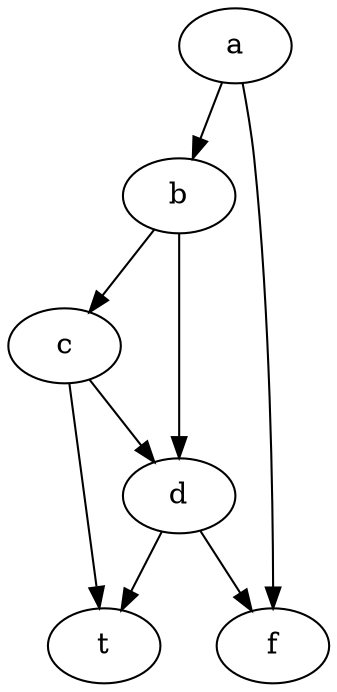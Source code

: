 digraph {
    a -> b;
    a -> f;
    b -> c;
    b -> d;
    c -> t;
    c -> d;
    d -> t;
    d -> f;
}
